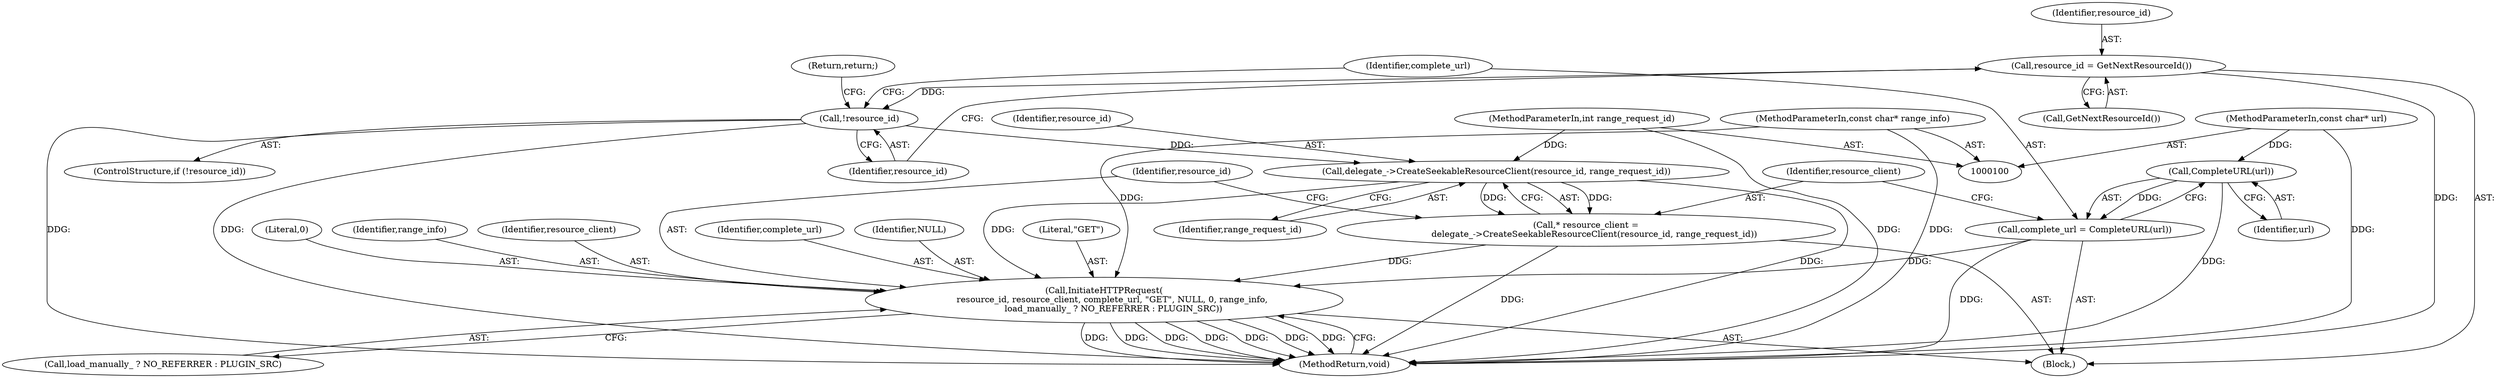 digraph "0_Chrome_ea3d1d84be3d6f97bf50e76511c9e26af6895533_39@pointer" {
"1000124" [label="(Call,InitiateHTTPRequest(\n      resource_id, resource_client, complete_url, \"GET\", NULL, 0, range_info,\n       load_manually_ ? NO_REFERRER : PLUGIN_SRC))"];
"1000121" [label="(Call,delegate_->CreateSeekableResourceClient(resource_id, range_request_id))"];
"1000110" [label="(Call,!resource_id)"];
"1000106" [label="(Call,resource_id = GetNextResourceId())"];
"1000103" [label="(MethodParameterIn,int range_request_id)"];
"1000119" [label="(Call,* resource_client =\n      delegate_->CreateSeekableResourceClient(resource_id, range_request_id))"];
"1000114" [label="(Call,complete_url = CompleteURL(url))"];
"1000116" [label="(Call,CompleteURL(url))"];
"1000101" [label="(MethodParameterIn,const char* url)"];
"1000102" [label="(MethodParameterIn,const char* range_info)"];
"1000104" [label="(Block,)"];
"1000125" [label="(Identifier,resource_id)"];
"1000110" [label="(Call,!resource_id)"];
"1000129" [label="(Identifier,NULL)"];
"1000116" [label="(Call,CompleteURL(url))"];
"1000117" [label="(Identifier,url)"];
"1000109" [label="(ControlStructure,if (!resource_id))"];
"1000102" [label="(MethodParameterIn,const char* range_info)"];
"1000128" [label="(Literal,\"GET\")"];
"1000136" [label="(MethodReturn,void)"];
"1000112" [label="(Return,return;)"];
"1000103" [label="(MethodParameterIn,int range_request_id)"];
"1000130" [label="(Literal,0)"];
"1000127" [label="(Identifier,complete_url)"];
"1000119" [label="(Call,* resource_client =\n      delegate_->CreateSeekableResourceClient(resource_id, range_request_id))"];
"1000121" [label="(Call,delegate_->CreateSeekableResourceClient(resource_id, range_request_id))"];
"1000122" [label="(Identifier,resource_id)"];
"1000114" [label="(Call,complete_url = CompleteURL(url))"];
"1000132" [label="(Call,load_manually_ ? NO_REFERRER : PLUGIN_SRC)"];
"1000124" [label="(Call,InitiateHTTPRequest(\n      resource_id, resource_client, complete_url, \"GET\", NULL, 0, range_info,\n       load_manually_ ? NO_REFERRER : PLUGIN_SRC))"];
"1000131" [label="(Identifier,range_info)"];
"1000107" [label="(Identifier,resource_id)"];
"1000111" [label="(Identifier,resource_id)"];
"1000108" [label="(Call,GetNextResourceId())"];
"1000120" [label="(Identifier,resource_client)"];
"1000123" [label="(Identifier,range_request_id)"];
"1000106" [label="(Call,resource_id = GetNextResourceId())"];
"1000115" [label="(Identifier,complete_url)"];
"1000126" [label="(Identifier,resource_client)"];
"1000101" [label="(MethodParameterIn,const char* url)"];
"1000124" -> "1000104"  [label="AST: "];
"1000124" -> "1000132"  [label="CFG: "];
"1000125" -> "1000124"  [label="AST: "];
"1000126" -> "1000124"  [label="AST: "];
"1000127" -> "1000124"  [label="AST: "];
"1000128" -> "1000124"  [label="AST: "];
"1000129" -> "1000124"  [label="AST: "];
"1000130" -> "1000124"  [label="AST: "];
"1000131" -> "1000124"  [label="AST: "];
"1000132" -> "1000124"  [label="AST: "];
"1000136" -> "1000124"  [label="CFG: "];
"1000124" -> "1000136"  [label="DDG: "];
"1000124" -> "1000136"  [label="DDG: "];
"1000124" -> "1000136"  [label="DDG: "];
"1000124" -> "1000136"  [label="DDG: "];
"1000124" -> "1000136"  [label="DDG: "];
"1000124" -> "1000136"  [label="DDG: "];
"1000124" -> "1000136"  [label="DDG: "];
"1000121" -> "1000124"  [label="DDG: "];
"1000119" -> "1000124"  [label="DDG: "];
"1000114" -> "1000124"  [label="DDG: "];
"1000102" -> "1000124"  [label="DDG: "];
"1000121" -> "1000119"  [label="AST: "];
"1000121" -> "1000123"  [label="CFG: "];
"1000122" -> "1000121"  [label="AST: "];
"1000123" -> "1000121"  [label="AST: "];
"1000119" -> "1000121"  [label="CFG: "];
"1000121" -> "1000136"  [label="DDG: "];
"1000121" -> "1000119"  [label="DDG: "];
"1000121" -> "1000119"  [label="DDG: "];
"1000110" -> "1000121"  [label="DDG: "];
"1000103" -> "1000121"  [label="DDG: "];
"1000110" -> "1000109"  [label="AST: "];
"1000110" -> "1000111"  [label="CFG: "];
"1000111" -> "1000110"  [label="AST: "];
"1000112" -> "1000110"  [label="CFG: "];
"1000115" -> "1000110"  [label="CFG: "];
"1000110" -> "1000136"  [label="DDG: "];
"1000110" -> "1000136"  [label="DDG: "];
"1000106" -> "1000110"  [label="DDG: "];
"1000106" -> "1000104"  [label="AST: "];
"1000106" -> "1000108"  [label="CFG: "];
"1000107" -> "1000106"  [label="AST: "];
"1000108" -> "1000106"  [label="AST: "];
"1000111" -> "1000106"  [label="CFG: "];
"1000106" -> "1000136"  [label="DDG: "];
"1000103" -> "1000100"  [label="AST: "];
"1000103" -> "1000136"  [label="DDG: "];
"1000119" -> "1000104"  [label="AST: "];
"1000120" -> "1000119"  [label="AST: "];
"1000125" -> "1000119"  [label="CFG: "];
"1000119" -> "1000136"  [label="DDG: "];
"1000114" -> "1000104"  [label="AST: "];
"1000114" -> "1000116"  [label="CFG: "];
"1000115" -> "1000114"  [label="AST: "];
"1000116" -> "1000114"  [label="AST: "];
"1000120" -> "1000114"  [label="CFG: "];
"1000114" -> "1000136"  [label="DDG: "];
"1000116" -> "1000114"  [label="DDG: "];
"1000116" -> "1000117"  [label="CFG: "];
"1000117" -> "1000116"  [label="AST: "];
"1000116" -> "1000136"  [label="DDG: "];
"1000101" -> "1000116"  [label="DDG: "];
"1000101" -> "1000100"  [label="AST: "];
"1000101" -> "1000136"  [label="DDG: "];
"1000102" -> "1000100"  [label="AST: "];
"1000102" -> "1000136"  [label="DDG: "];
}
